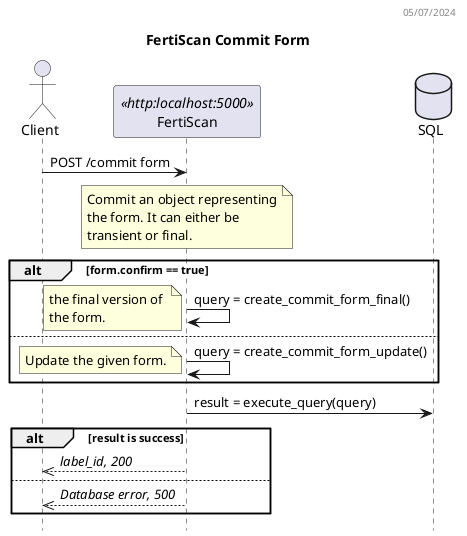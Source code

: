 @startuml FertiScan Sequence Diagram
header 05/07/2024

title FertiScan Commit Form
hide empty members
hide footbox

actor "Client" as C
participant FertiScan as F <<http:localhost:5000>>
database SQL as DB

C -> F: POST /commit form
note over F
  Commit an object representing
  the form. It can either be
  transient or final.
end note
alt form.confirm == true
  F -> F: query = create_commit_form_final()
  note left
    the final version of 
    the form.
  end note
else
  F -> F: query = create_commit_form_update()
  note left
    Update the given form.
  end note
end
F -> DB: result = execute_query(query)
alt result is success
  C <<-- F: //label_id, 200//
else
  C <<-- F: //Database error, 500//
end

@enduml
